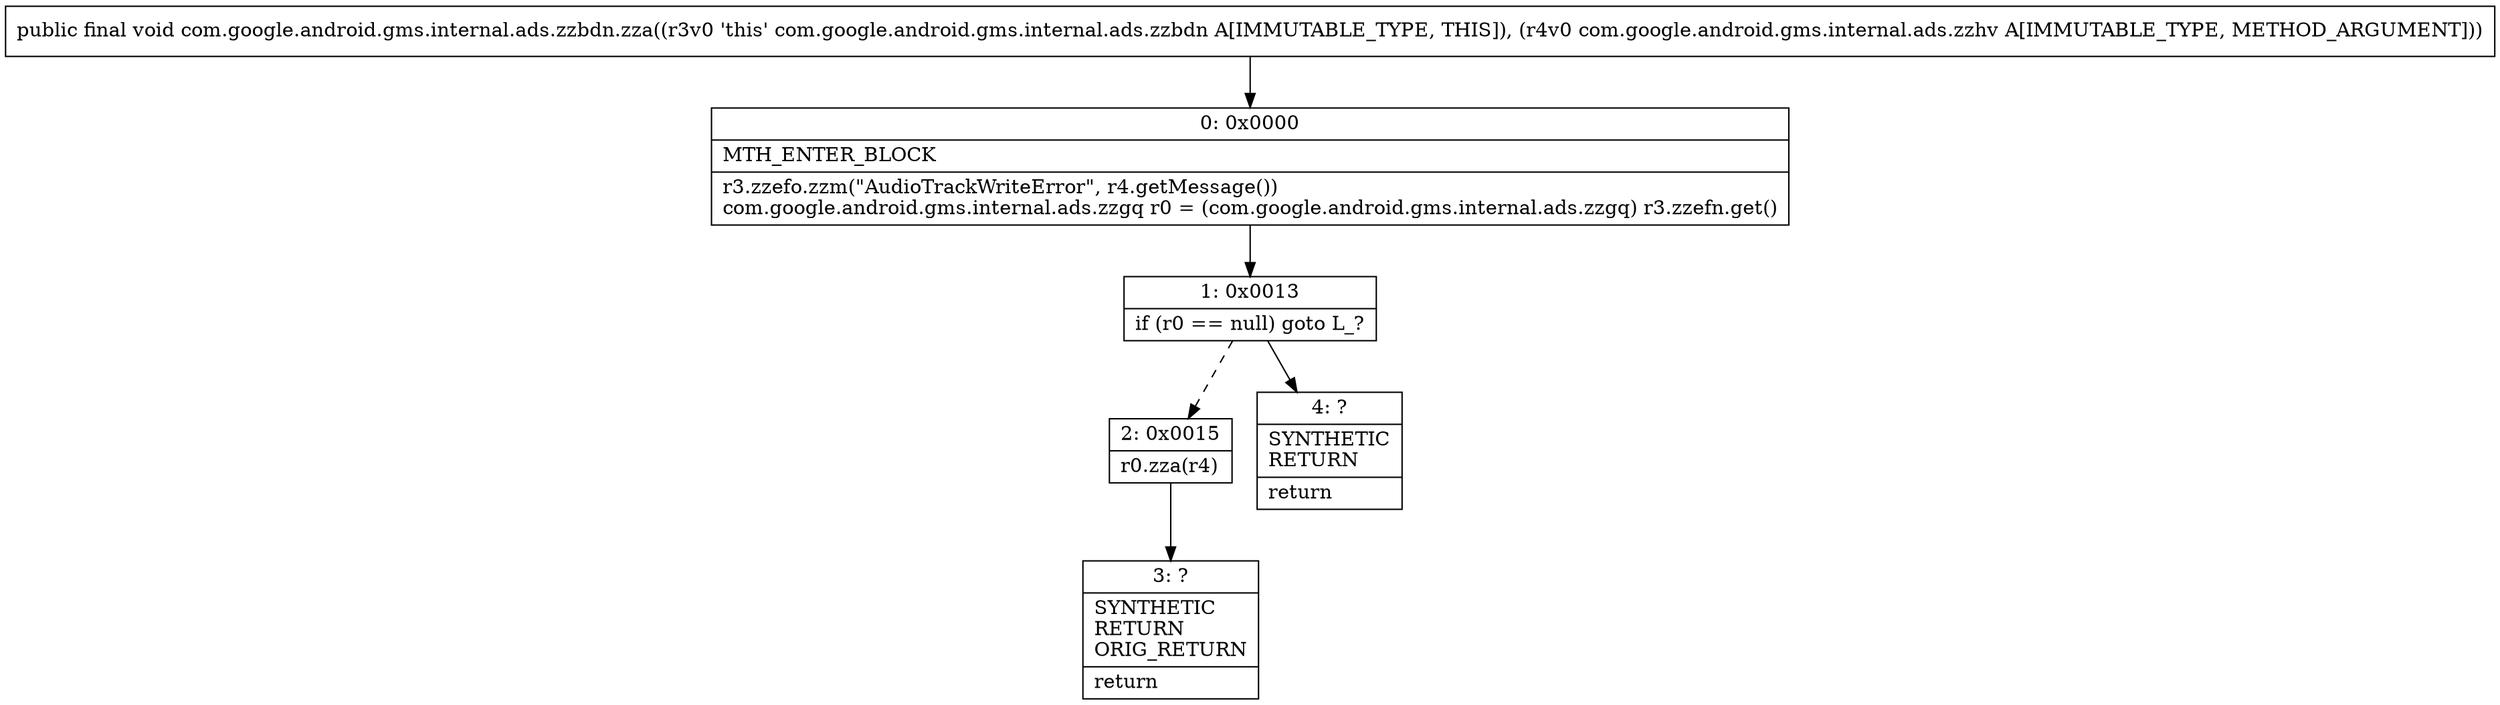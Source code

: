digraph "CFG forcom.google.android.gms.internal.ads.zzbdn.zza(Lcom\/google\/android\/gms\/internal\/ads\/zzhv;)V" {
Node_0 [shape=record,label="{0\:\ 0x0000|MTH_ENTER_BLOCK\l|r3.zzefo.zzm(\"AudioTrackWriteError\", r4.getMessage())\lcom.google.android.gms.internal.ads.zzgq r0 = (com.google.android.gms.internal.ads.zzgq) r3.zzefn.get()\l}"];
Node_1 [shape=record,label="{1\:\ 0x0013|if (r0 == null) goto L_?\l}"];
Node_2 [shape=record,label="{2\:\ 0x0015|r0.zza(r4)\l}"];
Node_3 [shape=record,label="{3\:\ ?|SYNTHETIC\lRETURN\lORIG_RETURN\l|return\l}"];
Node_4 [shape=record,label="{4\:\ ?|SYNTHETIC\lRETURN\l|return\l}"];
MethodNode[shape=record,label="{public final void com.google.android.gms.internal.ads.zzbdn.zza((r3v0 'this' com.google.android.gms.internal.ads.zzbdn A[IMMUTABLE_TYPE, THIS]), (r4v0 com.google.android.gms.internal.ads.zzhv A[IMMUTABLE_TYPE, METHOD_ARGUMENT])) }"];
MethodNode -> Node_0;
Node_0 -> Node_1;
Node_1 -> Node_2[style=dashed];
Node_1 -> Node_4;
Node_2 -> Node_3;
}


